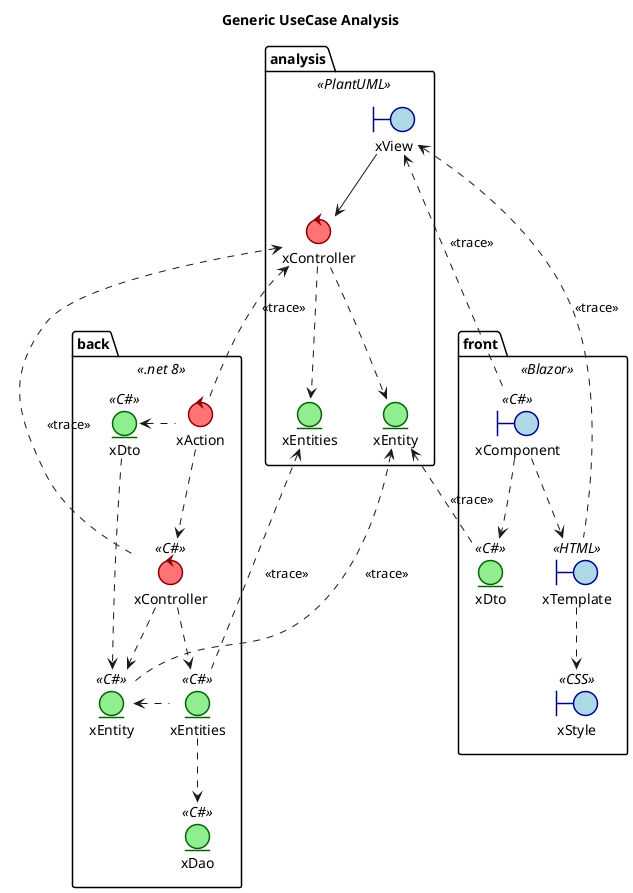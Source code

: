 @startuml
title Generic UseCase Analysis

skinparam boundary {
    BackgroundColor LightBlue
    BorderColor DarkBlue
    BorderThickness 1.5
}

skinparam control {
    BackgroundColor #ff7276
    BorderColor DarkRed
    BorderThickness 1.5
}

skinparam entity {
    BackgroundColor LightGreen
    BorderColor DarkGreen
    BorderThickness 1.5
}

package analysis <<PlantUML>>{
    boundary xView
    control xController
    entity xEntity
    entity xEntities

    xView --> xController
    xController .-> xEntity
    xController ..> xEntities
}

package front <<Blazor>>{
    boundary xTemplate <<HTML>>
    boundary xStyle <<CSS>>
    boundary xComponent <<C#>>
    entity xDto <<C#>>

    xComponent ..> xDto
    xComponent ..> xTemplate
    xTemplate ..> xStyle
}

package back <<.net 8>>{
    control xAction
    control b.xController as "xController" <<C#>>

    entity b.xDto as "xDto" <<C#>>
    entity b.xEntity as "xEntity" <<C#>>
    entity b.xEntities as "xEntities" <<C#>>
    entity xDao <<C#>>

    xAction ..> b.xController
    xAction .left.> b.xDto
    b.xController ..> b.xEntity
    b.xController ..> b.xEntities
    b.xDto ..> b.xEntity
    b.xEntities .left.> b.xEntity
    b.xEntities ..> xDao
}
' Trace analysis-back
xAction .up.> xController : <<trace>>
b.xController .up.> xController : <<trace>>
b.xEntity .up.> xEntity : <<trace>>
b.xEntities .up.> xEntities : <<trace>>


' Trace analysis-front
xComponent .up.> xView : <<trace>>
xTemplate .up.> xView : <<trace>>
xDto .up.> xEntity : <<trace>>

@enduml